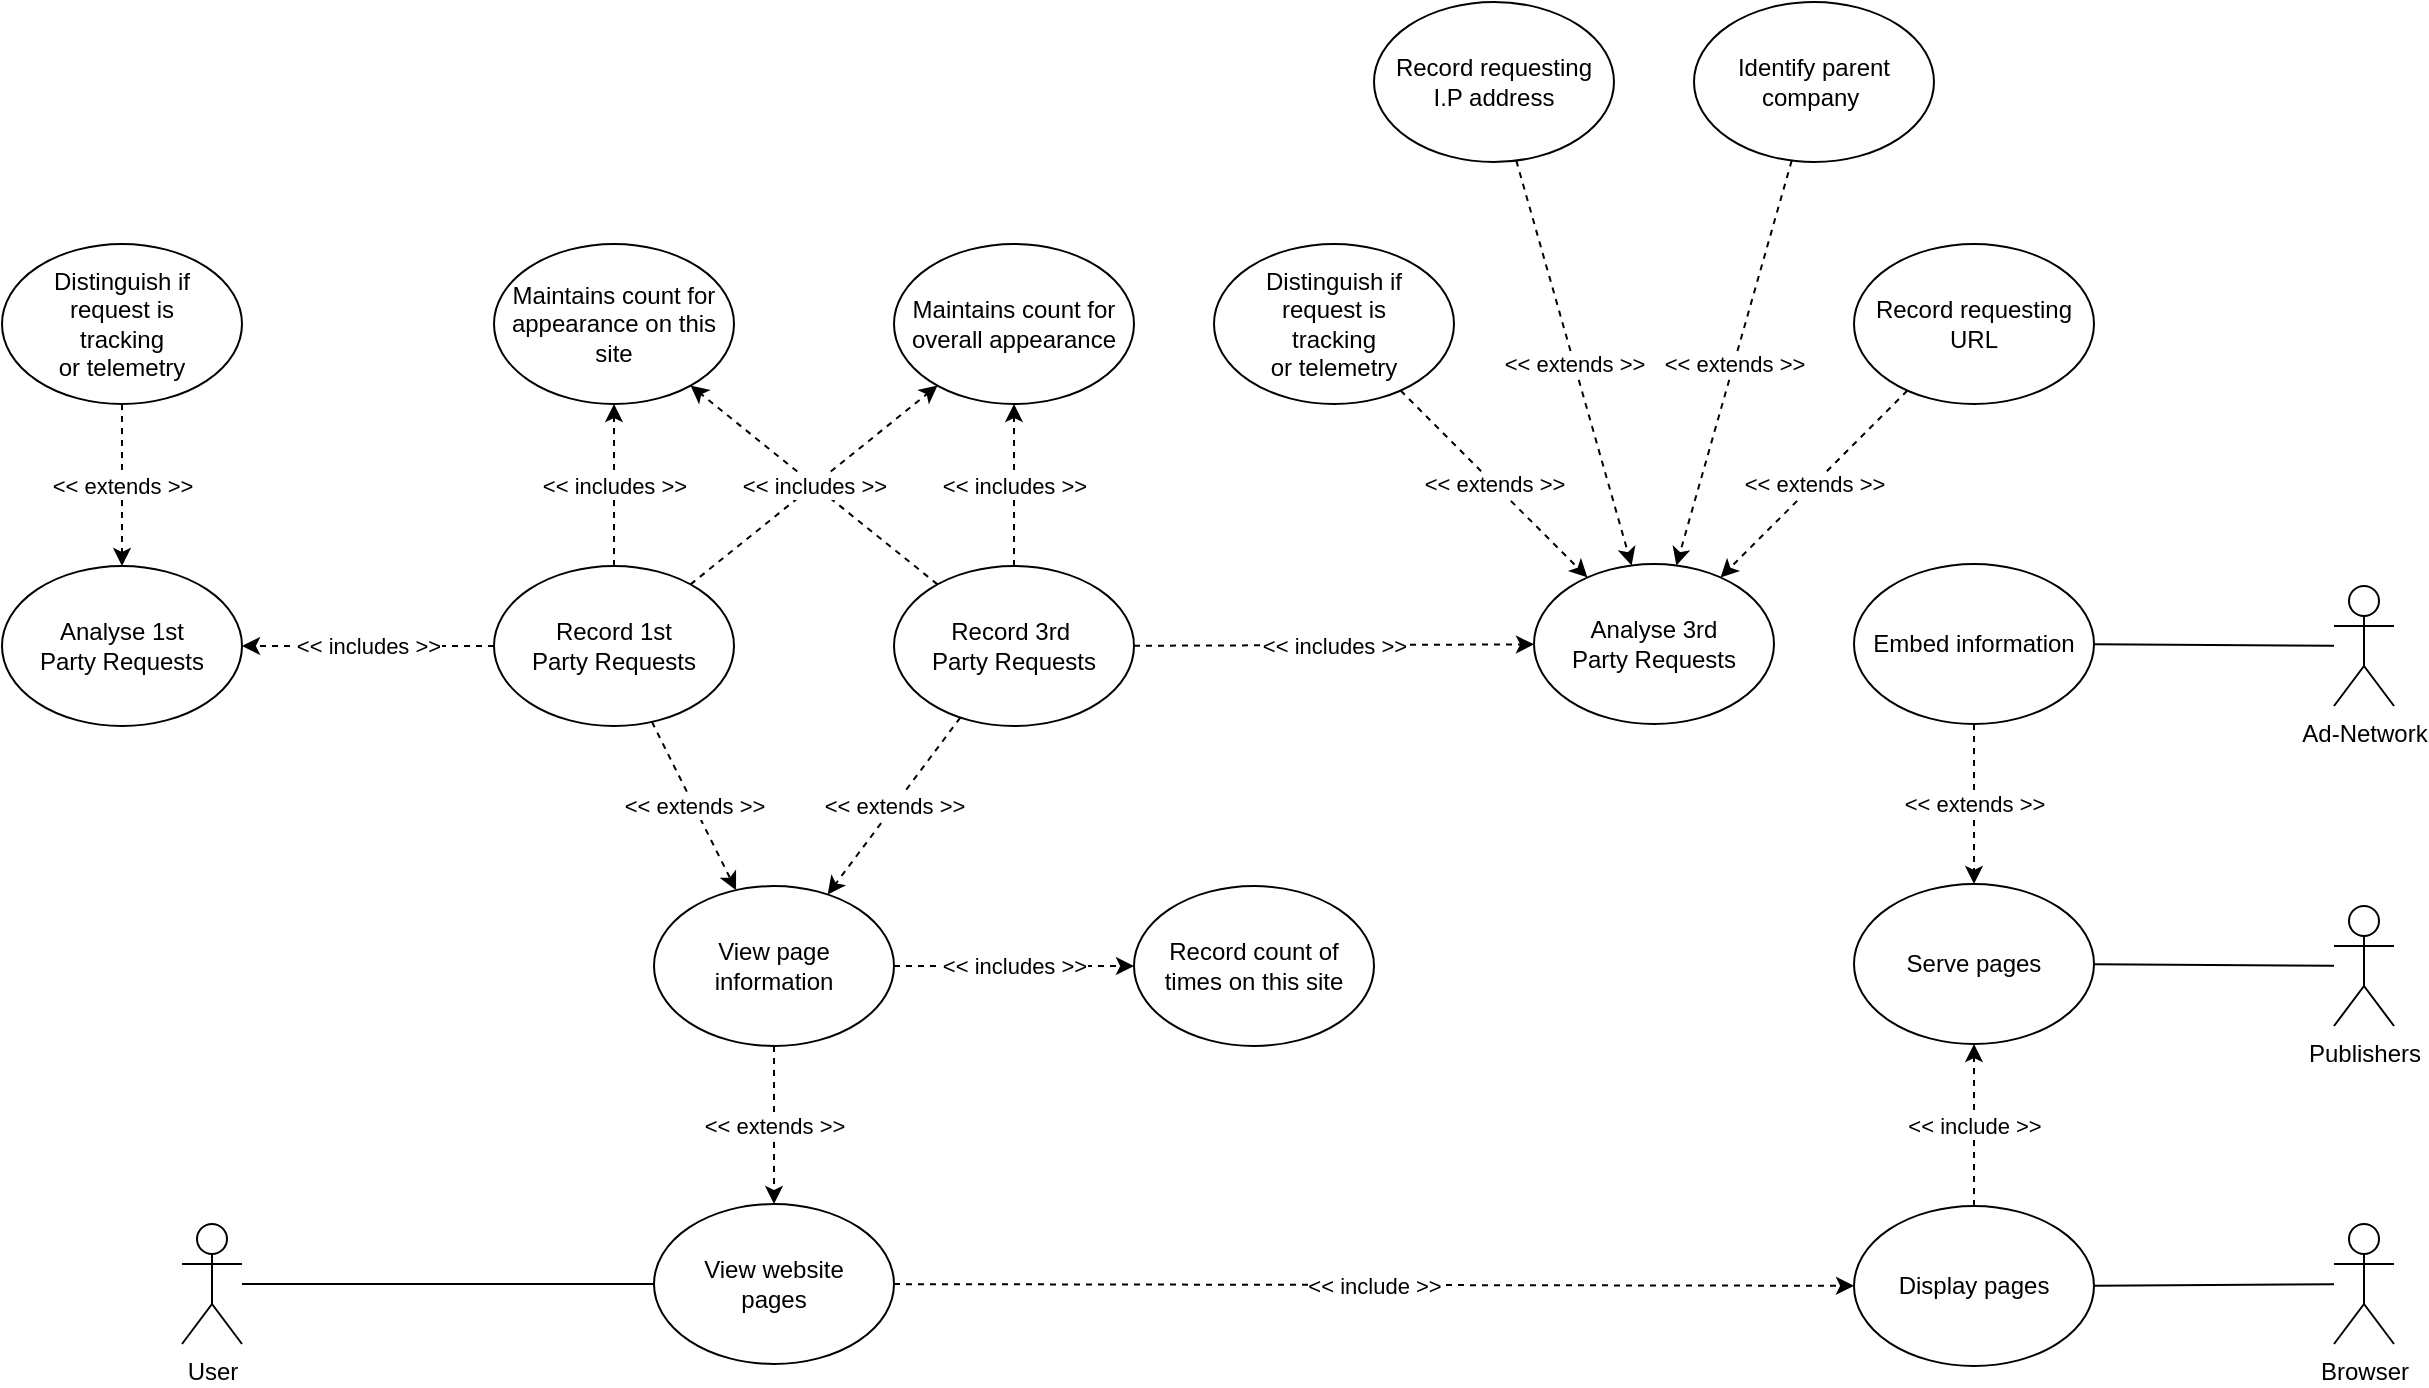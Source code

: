 <mxfile version="14.4.3" type="device"><diagram id="_X3zDEUaIGfMAln3gjp-" name="Page-1"><mxGraphModel dx="2249" dy="1985" grid="1" gridSize="10" guides="1" tooltips="1" connect="1" arrows="1" fold="1" page="1" pageScale="1" pageWidth="827" pageHeight="1169" math="0" shadow="0"><root><mxCell id="0"/><mxCell id="1" parent="0"/><mxCell id="m9mTtSfLzbD2_LFD12mr-8" value="User" style="shape=umlActor;verticalLabelPosition=bottom;verticalAlign=top;html=1;outlineConnect=0;" parent="1" vertex="1"><mxGeometry x="44" y="610" width="30" height="60" as="geometry"/></mxCell><mxCell id="m9mTtSfLzbD2_LFD12mr-13" value="Browser" style="shape=umlActor;verticalLabelPosition=bottom;verticalAlign=top;html=1;outlineConnect=0;" parent="1" vertex="1"><mxGeometry x="1120" y="610" width="30" height="60" as="geometry"/></mxCell><mxCell id="m9mTtSfLzbD2_LFD12mr-14" value="Publishers" style="shape=umlActor;verticalLabelPosition=bottom;verticalAlign=top;html=1;outlineConnect=0;" parent="1" vertex="1"><mxGeometry x="1120" y="451" width="30" height="60" as="geometry"/></mxCell><mxCell id="m9mTtSfLzbD2_LFD12mr-16" value="Ad-Network&lt;br&gt;" style="shape=umlActor;verticalLabelPosition=bottom;verticalAlign=top;html=1;outlineConnect=0;" parent="1" vertex="1"><mxGeometry x="1120" y="291" width="30" height="60" as="geometry"/></mxCell><mxCell id="m9mTtSfLzbD2_LFD12mr-18" value="" style="endArrow=none;html=1;" parent="1" source="m9mTtSfLzbD2_LFD12mr-8" target="m9mTtSfLzbD2_LFD12mr-29" edge="1"><mxGeometry width="50" height="50" relative="1" as="geometry"><mxPoint x="240" y="540" as="sourcePoint"/><mxPoint x="290" y="490" as="targetPoint"/></mxGeometry></mxCell><mxCell id="m9mTtSfLzbD2_LFD12mr-29" value="View website&lt;br&gt;pages" style="ellipse;whiteSpace=wrap;html=1;" parent="1" vertex="1"><mxGeometry x="280" y="600" width="120" height="80" as="geometry"/></mxCell><mxCell id="m9mTtSfLzbD2_LFD12mr-31" value="Display pages" style="ellipse;whiteSpace=wrap;html=1;" parent="1" vertex="1"><mxGeometry x="880" y="601" width="120" height="80" as="geometry"/></mxCell><mxCell id="m9mTtSfLzbD2_LFD12mr-32" value="" style="endArrow=none;html=1;" parent="1" source="m9mTtSfLzbD2_LFD12mr-31" target="m9mTtSfLzbD2_LFD12mr-13" edge="1"><mxGeometry width="50" height="50" relative="1" as="geometry"><mxPoint x="990" y="960" as="sourcePoint"/><mxPoint x="1040" y="910" as="targetPoint"/></mxGeometry></mxCell><mxCell id="m9mTtSfLzbD2_LFD12mr-33" value="Serve pages" style="ellipse;whiteSpace=wrap;html=1;" parent="1" vertex="1"><mxGeometry x="880" y="440" width="120" height="80" as="geometry"/></mxCell><mxCell id="m9mTtSfLzbD2_LFD12mr-34" value="" style="endArrow=classic;html=1;dashed=1;" parent="1" source="m9mTtSfLzbD2_LFD12mr-29" target="m9mTtSfLzbD2_LFD12mr-31" edge="1"><mxGeometry relative="1" as="geometry"><mxPoint x="330" y="800" as="sourcePoint"/><mxPoint x="450" y="800" as="targetPoint"/></mxGeometry></mxCell><mxCell id="m9mTtSfLzbD2_LFD12mr-35" value="&amp;lt;&amp;lt; include &amp;gt;&amp;gt;" style="edgeLabel;resizable=0;html=1;align=center;verticalAlign=middle;" parent="m9mTtSfLzbD2_LFD12mr-34" connectable="0" vertex="1"><mxGeometry relative="1" as="geometry"/></mxCell><mxCell id="m9mTtSfLzbD2_LFD12mr-36" value="" style="endArrow=classic;html=1;dashed=1;" parent="1" source="m9mTtSfLzbD2_LFD12mr-31" target="m9mTtSfLzbD2_LFD12mr-33" edge="1"><mxGeometry relative="1" as="geometry"><mxPoint x="770" y="800" as="sourcePoint"/><mxPoint x="890" y="800" as="targetPoint"/></mxGeometry></mxCell><mxCell id="m9mTtSfLzbD2_LFD12mr-37" value="&amp;lt;&amp;lt; include &amp;gt;&amp;gt;" style="edgeLabel;resizable=0;html=1;align=center;verticalAlign=middle;" parent="m9mTtSfLzbD2_LFD12mr-36" connectable="0" vertex="1"><mxGeometry relative="1" as="geometry"/></mxCell><mxCell id="m9mTtSfLzbD2_LFD12mr-38" value="" style="endArrow=none;html=1;" parent="1" source="m9mTtSfLzbD2_LFD12mr-33" target="m9mTtSfLzbD2_LFD12mr-14" edge="1"><mxGeometry width="50" height="50" relative="1" as="geometry"><mxPoint x="850" y="770" as="sourcePoint"/><mxPoint x="900" y="720" as="targetPoint"/></mxGeometry></mxCell><mxCell id="m9mTtSfLzbD2_LFD12mr-39" value="Embed information" style="ellipse;whiteSpace=wrap;html=1;" parent="1" vertex="1"><mxGeometry x="880" y="280" width="120" height="80" as="geometry"/></mxCell><mxCell id="m9mTtSfLzbD2_LFD12mr-40" value="" style="endArrow=classic;html=1;dashed=1;" parent="1" source="m9mTtSfLzbD2_LFD12mr-39" target="m9mTtSfLzbD2_LFD12mr-33" edge="1"><mxGeometry relative="1" as="geometry"><mxPoint x="950" y="611" as="sourcePoint"/><mxPoint x="950" y="530" as="targetPoint"/></mxGeometry></mxCell><mxCell id="m9mTtSfLzbD2_LFD12mr-41" value="&amp;lt;&amp;lt; extends &amp;gt;&amp;gt;" style="edgeLabel;resizable=0;html=1;align=center;verticalAlign=middle;" parent="m9mTtSfLzbD2_LFD12mr-40" connectable="0" vertex="1"><mxGeometry relative="1" as="geometry"/></mxCell><mxCell id="m9mTtSfLzbD2_LFD12mr-42" value="" style="endArrow=none;html=1;" parent="1" source="m9mTtSfLzbD2_LFD12mr-39" target="m9mTtSfLzbD2_LFD12mr-16" edge="1"><mxGeometry width="50" height="50" relative="1" as="geometry"><mxPoint x="1010" y="490" as="sourcePoint"/><mxPoint x="1130" y="490.923" as="targetPoint"/></mxGeometry></mxCell><mxCell id="m9mTtSfLzbD2_LFD12mr-74" value="Maintains count for appearance on this site" style="ellipse;whiteSpace=wrap;html=1;" parent="1" vertex="1"><mxGeometry x="200" y="120" width="120" height="80" as="geometry"/></mxCell><mxCell id="m9mTtSfLzbD2_LFD12mr-75" value="Distinguish if &lt;br&gt;request is &lt;br&gt;tracking &lt;br&gt;or telemetry" style="ellipse;whiteSpace=wrap;html=1;" parent="1" vertex="1"><mxGeometry x="-46" y="120" width="120" height="80" as="geometry"/></mxCell><mxCell id="m9mTtSfLzbD2_LFD12mr-76" value="Maintains count for overall appearance" style="ellipse;whiteSpace=wrap;html=1;" parent="1" vertex="1"><mxGeometry x="400" y="120" width="120" height="80" as="geometry"/></mxCell><mxCell id="m9mTtSfLzbD2_LFD12mr-78" value="Record 1st &lt;br&gt;Party Requests" style="ellipse;whiteSpace=wrap;html=1;" parent="1" vertex="1"><mxGeometry x="200" y="281" width="120" height="80" as="geometry"/></mxCell><mxCell id="m9mTtSfLzbD2_LFD12mr-79" value="Analyse 1st&lt;br&gt;Party Requests" style="ellipse;whiteSpace=wrap;html=1;" parent="1" vertex="1"><mxGeometry x="-46" y="281" width="120" height="80" as="geometry"/></mxCell><mxCell id="V60_0V1UY-RvOftkqAju-1" value="View page information" style="ellipse;whiteSpace=wrap;html=1;" parent="1" vertex="1"><mxGeometry x="280" y="441" width="120" height="80" as="geometry"/></mxCell><mxCell id="V60_0V1UY-RvOftkqAju-2" value="" style="endArrow=classic;html=1;dashed=1;" parent="1" source="V60_0V1UY-RvOftkqAju-1" target="m9mTtSfLzbD2_LFD12mr-29" edge="1"><mxGeometry relative="1" as="geometry"><mxPoint x="410" y="650" as="sourcePoint"/><mxPoint x="770.0" y="650.875" as="targetPoint"/></mxGeometry></mxCell><mxCell id="V60_0V1UY-RvOftkqAju-3" value="&amp;lt;&amp;lt; extends &amp;gt;&amp;gt;" style="edgeLabel;resizable=0;html=1;align=center;verticalAlign=middle;" parent="V60_0V1UY-RvOftkqAju-2" connectable="0" vertex="1"><mxGeometry relative="1" as="geometry"/></mxCell><mxCell id="V60_0V1UY-RvOftkqAju-4" value="" style="endArrow=classic;html=1;dashed=1;" parent="1" source="m9mTtSfLzbD2_LFD12mr-78" target="V60_0V1UY-RvOftkqAju-1" edge="1"><mxGeometry relative="1" as="geometry"><mxPoint x="350" y="531" as="sourcePoint"/><mxPoint x="350" y="610" as="targetPoint"/></mxGeometry></mxCell><mxCell id="V60_0V1UY-RvOftkqAju-5" value="&amp;lt;&amp;lt; extends &amp;gt;&amp;gt;" style="edgeLabel;resizable=0;html=1;align=center;verticalAlign=middle;" parent="V60_0V1UY-RvOftkqAju-4" connectable="0" vertex="1"><mxGeometry relative="1" as="geometry"/></mxCell><mxCell id="V60_0V1UY-RvOftkqAju-6" value="" style="endArrow=classic;html=1;dashed=1;" parent="1" source="m9mTtSfLzbD2_LFD12mr-78" target="m9mTtSfLzbD2_LFD12mr-74" edge="1"><mxGeometry relative="1" as="geometry"><mxPoint x="150" y="430" as="sourcePoint"/><mxPoint x="552" y="467" as="targetPoint"/></mxGeometry></mxCell><mxCell id="V60_0V1UY-RvOftkqAju-7" value="&amp;lt;&amp;lt; includes &amp;gt;&amp;gt;" style="edgeLabel;resizable=0;html=1;align=center;verticalAlign=middle;" parent="V60_0V1UY-RvOftkqAju-6" connectable="0" vertex="1"><mxGeometry relative="1" as="geometry"/></mxCell><mxCell id="V60_0V1UY-RvOftkqAju-8" value="" style="endArrow=classic;html=1;dashed=1;" parent="1" source="m9mTtSfLzbD2_LFD12mr-78" target="m9mTtSfLzbD2_LFD12mr-76" edge="1"><mxGeometry relative="1" as="geometry"><mxPoint x="261.165" y="293.022" as="sourcePoint"/><mxPoint x="218.08" y="207.924" as="targetPoint"/></mxGeometry></mxCell><mxCell id="V60_0V1UY-RvOftkqAju-9" value="&amp;lt;&amp;lt; includes &amp;gt;&amp;gt;" style="edgeLabel;resizable=0;html=1;align=center;verticalAlign=middle;" parent="V60_0V1UY-RvOftkqAju-8" connectable="0" vertex="1"><mxGeometry relative="1" as="geometry"/></mxCell><mxCell id="V60_0V1UY-RvOftkqAju-10" value="" style="endArrow=classic;html=1;dashed=1;" parent="1" source="m9mTtSfLzbD2_LFD12mr-78" target="m9mTtSfLzbD2_LFD12mr-79" edge="1"><mxGeometry relative="1" as="geometry"><mxPoint x="298.835" y="293.022" as="sourcePoint"/><mxPoint x="341.132" y="207.971" as="targetPoint"/></mxGeometry></mxCell><mxCell id="V60_0V1UY-RvOftkqAju-11" value="&amp;lt;&amp;lt; includes &amp;gt;&amp;gt;" style="edgeLabel;resizable=0;html=1;align=center;verticalAlign=middle;" parent="V60_0V1UY-RvOftkqAju-10" connectable="0" vertex="1"><mxGeometry relative="1" as="geometry"/></mxCell><mxCell id="V60_0V1UY-RvOftkqAju-12" value="" style="endArrow=classic;html=1;dashed=1;" parent="1" source="m9mTtSfLzbD2_LFD12mr-75" target="m9mTtSfLzbD2_LFD12mr-79" edge="1"><mxGeometry relative="1" as="geometry"><mxPoint x="-168" y="355" as="sourcePoint"/><mxPoint x="56" y="467" as="targetPoint"/></mxGeometry></mxCell><mxCell id="V60_0V1UY-RvOftkqAju-13" value="&amp;lt;&amp;lt; extends &amp;gt;&amp;gt;" style="edgeLabel;resizable=0;html=1;align=center;verticalAlign=middle;" parent="V60_0V1UY-RvOftkqAju-12" connectable="0" vertex="1"><mxGeometry relative="1" as="geometry"/></mxCell><mxCell id="V60_0V1UY-RvOftkqAju-15" value="Distinguish if &lt;br&gt;request is &lt;br&gt;tracking &lt;br&gt;or telemetry" style="ellipse;whiteSpace=wrap;html=1;" parent="1" vertex="1"><mxGeometry x="560" y="120" width="120" height="80" as="geometry"/></mxCell><mxCell id="V60_0V1UY-RvOftkqAju-17" value="Record 3rd&amp;nbsp;&lt;br&gt;Party Requests" style="ellipse;whiteSpace=wrap;html=1;" parent="1" vertex="1"><mxGeometry x="400" y="281" width="120" height="80" as="geometry"/></mxCell><mxCell id="V60_0V1UY-RvOftkqAju-18" value="Analyse 3rd&lt;br&gt;Party Requests" style="ellipse;whiteSpace=wrap;html=1;" parent="1" vertex="1"><mxGeometry x="720" y="280" width="120" height="80" as="geometry"/></mxCell><mxCell id="V60_0V1UY-RvOftkqAju-19" value="" style="endArrow=classic;html=1;dashed=1;" parent="1" source="V60_0V1UY-RvOftkqAju-17" target="m9mTtSfLzbD2_LFD12mr-74" edge="1"><mxGeometry relative="1" as="geometry"><mxPoint x="381" y="430" as="sourcePoint"/><mxPoint x="439.08" y="197.924" as="targetPoint"/></mxGeometry></mxCell><mxCell id="V60_0V1UY-RvOftkqAju-20" value="&amp;lt;&amp;lt; includes &amp;gt;&amp;gt;" style="edgeLabel;resizable=0;html=1;align=center;verticalAlign=middle;" parent="V60_0V1UY-RvOftkqAju-19" connectable="0" vertex="1"><mxGeometry relative="1" as="geometry"/></mxCell><mxCell id="V60_0V1UY-RvOftkqAju-21" value="" style="endArrow=classic;html=1;dashed=1;" parent="1" source="V60_0V1UY-RvOftkqAju-17" target="m9mTtSfLzbD2_LFD12mr-76" edge="1"><mxGeometry relative="1" as="geometry"><mxPoint x="492.165" y="293.022" as="sourcePoint"/><mxPoint x="562.132" y="197.971" as="targetPoint"/></mxGeometry></mxCell><mxCell id="V60_0V1UY-RvOftkqAju-22" value="&amp;lt;&amp;lt; includes &amp;gt;&amp;gt;" style="edgeLabel;resizable=0;html=1;align=center;verticalAlign=middle;" parent="V60_0V1UY-RvOftkqAju-21" connectable="0" vertex="1"><mxGeometry relative="1" as="geometry"/></mxCell><mxCell id="V60_0V1UY-RvOftkqAju-23" value="" style="endArrow=classic;html=1;dashed=1;" parent="1" source="V60_0V1UY-RvOftkqAju-17" target="V60_0V1UY-RvOftkqAju-18" edge="1"><mxGeometry relative="1" as="geometry"><mxPoint x="529.835" y="293.022" as="sourcePoint"/><mxPoint x="572.132" y="207.971" as="targetPoint"/></mxGeometry></mxCell><mxCell id="V60_0V1UY-RvOftkqAju-24" value="&amp;lt;&amp;lt; includes &amp;gt;&amp;gt;" style="edgeLabel;resizable=0;html=1;align=center;verticalAlign=middle;" parent="V60_0V1UY-RvOftkqAju-23" connectable="0" vertex="1"><mxGeometry relative="1" as="geometry"/></mxCell><mxCell id="V60_0V1UY-RvOftkqAju-25" value="" style="endArrow=classic;html=1;dashed=1;" parent="1" source="V60_0V1UY-RvOftkqAju-15" target="V60_0V1UY-RvOftkqAju-18" edge="1"><mxGeometry relative="1" as="geometry"><mxPoint x="598" y="354" as="sourcePoint"/><mxPoint x="822" y="466" as="targetPoint"/></mxGeometry></mxCell><mxCell id="V60_0V1UY-RvOftkqAju-26" value="&amp;lt;&amp;lt; extends &amp;gt;&amp;gt;" style="edgeLabel;resizable=0;html=1;align=center;verticalAlign=middle;" parent="V60_0V1UY-RvOftkqAju-25" connectable="0" vertex="1"><mxGeometry relative="1" as="geometry"/></mxCell><mxCell id="V60_0V1UY-RvOftkqAju-27" value="" style="endArrow=classic;html=1;dashed=1;" parent="1" source="V60_0V1UY-RvOftkqAju-17" target="V60_0V1UY-RvOftkqAju-1" edge="1"><mxGeometry relative="1" as="geometry"><mxPoint x="296.818" y="369.396" as="sourcePoint"/><mxPoint x="333.2" y="452.6" as="targetPoint"/></mxGeometry></mxCell><mxCell id="V60_0V1UY-RvOftkqAju-28" value="&amp;lt;&amp;lt; extends &amp;gt;&amp;gt;" style="edgeLabel;resizable=0;html=1;align=center;verticalAlign=middle;" parent="V60_0V1UY-RvOftkqAju-27" connectable="0" vertex="1"><mxGeometry relative="1" as="geometry"/></mxCell><mxCell id="V60_0V1UY-RvOftkqAju-29" value="Record requesting&lt;br&gt;I.P address" style="ellipse;whiteSpace=wrap;html=1;" parent="1" vertex="1"><mxGeometry x="640" y="-1" width="120" height="80" as="geometry"/></mxCell><mxCell id="V60_0V1UY-RvOftkqAju-30" value="Record requesting&lt;br&gt;URL" style="ellipse;whiteSpace=wrap;html=1;" parent="1" vertex="1"><mxGeometry x="880" y="120" width="120" height="80" as="geometry"/></mxCell><mxCell id="V60_0V1UY-RvOftkqAju-31" value="" style="endArrow=classic;html=1;dashed=1;" parent="1" source="V60_0V1UY-RvOftkqAju-29" target="V60_0V1UY-RvOftkqAju-18" edge="1"><mxGeometry relative="1" as="geometry"><mxPoint x="728.644" y="207.02" as="sourcePoint"/><mxPoint x="771.026" y="292.053" as="targetPoint"/></mxGeometry></mxCell><mxCell id="V60_0V1UY-RvOftkqAju-32" value="&amp;lt;&amp;lt; extends &amp;gt;&amp;gt;" style="edgeLabel;resizable=0;html=1;align=center;verticalAlign=middle;" parent="V60_0V1UY-RvOftkqAju-31" connectable="0" vertex="1"><mxGeometry relative="1" as="geometry"/></mxCell><mxCell id="V60_0V1UY-RvOftkqAju-33" value="" style="endArrow=classic;html=1;dashed=1;" parent="1" source="V60_0V1UY-RvOftkqAju-30" target="V60_0V1UY-RvOftkqAju-18" edge="1"><mxGeometry relative="1" as="geometry"><mxPoint x="790" y="89" as="sourcePoint"/><mxPoint x="790" y="290" as="targetPoint"/></mxGeometry></mxCell><mxCell id="V60_0V1UY-RvOftkqAju-34" value="&amp;lt;&amp;lt; extends &amp;gt;&amp;gt;" style="edgeLabel;resizable=0;html=1;align=center;verticalAlign=middle;" parent="V60_0V1UY-RvOftkqAju-33" connectable="0" vertex="1"><mxGeometry relative="1" as="geometry"/></mxCell><mxCell id="AjAYOFf37lTtlkSAdT5j-1" value="Record count of &lt;br&gt;times on this site" style="ellipse;whiteSpace=wrap;html=1;" parent="1" vertex="1"><mxGeometry x="520" y="441" width="120" height="80" as="geometry"/></mxCell><mxCell id="AjAYOFf37lTtlkSAdT5j-2" value="" style="endArrow=classic;html=1;dashed=1;" parent="1" source="V60_0V1UY-RvOftkqAju-1" target="AjAYOFf37lTtlkSAdT5j-1" edge="1"><mxGeometry relative="1" as="geometry"><mxPoint x="410" y="521" as="sourcePoint"/><mxPoint x="530.0" y="521" as="targetPoint"/></mxGeometry></mxCell><mxCell id="AjAYOFf37lTtlkSAdT5j-3" value="&amp;lt;&amp;lt; includes &amp;gt;&amp;gt;" style="edgeLabel;resizable=0;html=1;align=center;verticalAlign=middle;" parent="AjAYOFf37lTtlkSAdT5j-2" connectable="0" vertex="1"><mxGeometry relative="1" as="geometry"/></mxCell><mxCell id="ThG8fkzWFHN7yD2lbAV2-1" value="Identify parent company&amp;nbsp;" style="ellipse;whiteSpace=wrap;html=1;" vertex="1" parent="1"><mxGeometry x="800" y="-1" width="120" height="80" as="geometry"/></mxCell><mxCell id="ThG8fkzWFHN7yD2lbAV2-2" value="" style="endArrow=classic;html=1;dashed=1;" edge="1" parent="1" source="ThG8fkzWFHN7yD2lbAV2-1" target="V60_0V1UY-RvOftkqAju-18"><mxGeometry relative="1" as="geometry"><mxPoint x="1170" y="207" as="sourcePoint"/><mxPoint x="1222" y="40" as="targetPoint"/></mxGeometry></mxCell><mxCell id="ThG8fkzWFHN7yD2lbAV2-3" value="&amp;lt;&amp;lt; extends &amp;gt;&amp;gt;" style="edgeLabel;resizable=0;html=1;align=center;verticalAlign=middle;" connectable="0" vertex="1" parent="ThG8fkzWFHN7yD2lbAV2-2"><mxGeometry relative="1" as="geometry"/></mxCell></root></mxGraphModel></diagram></mxfile>